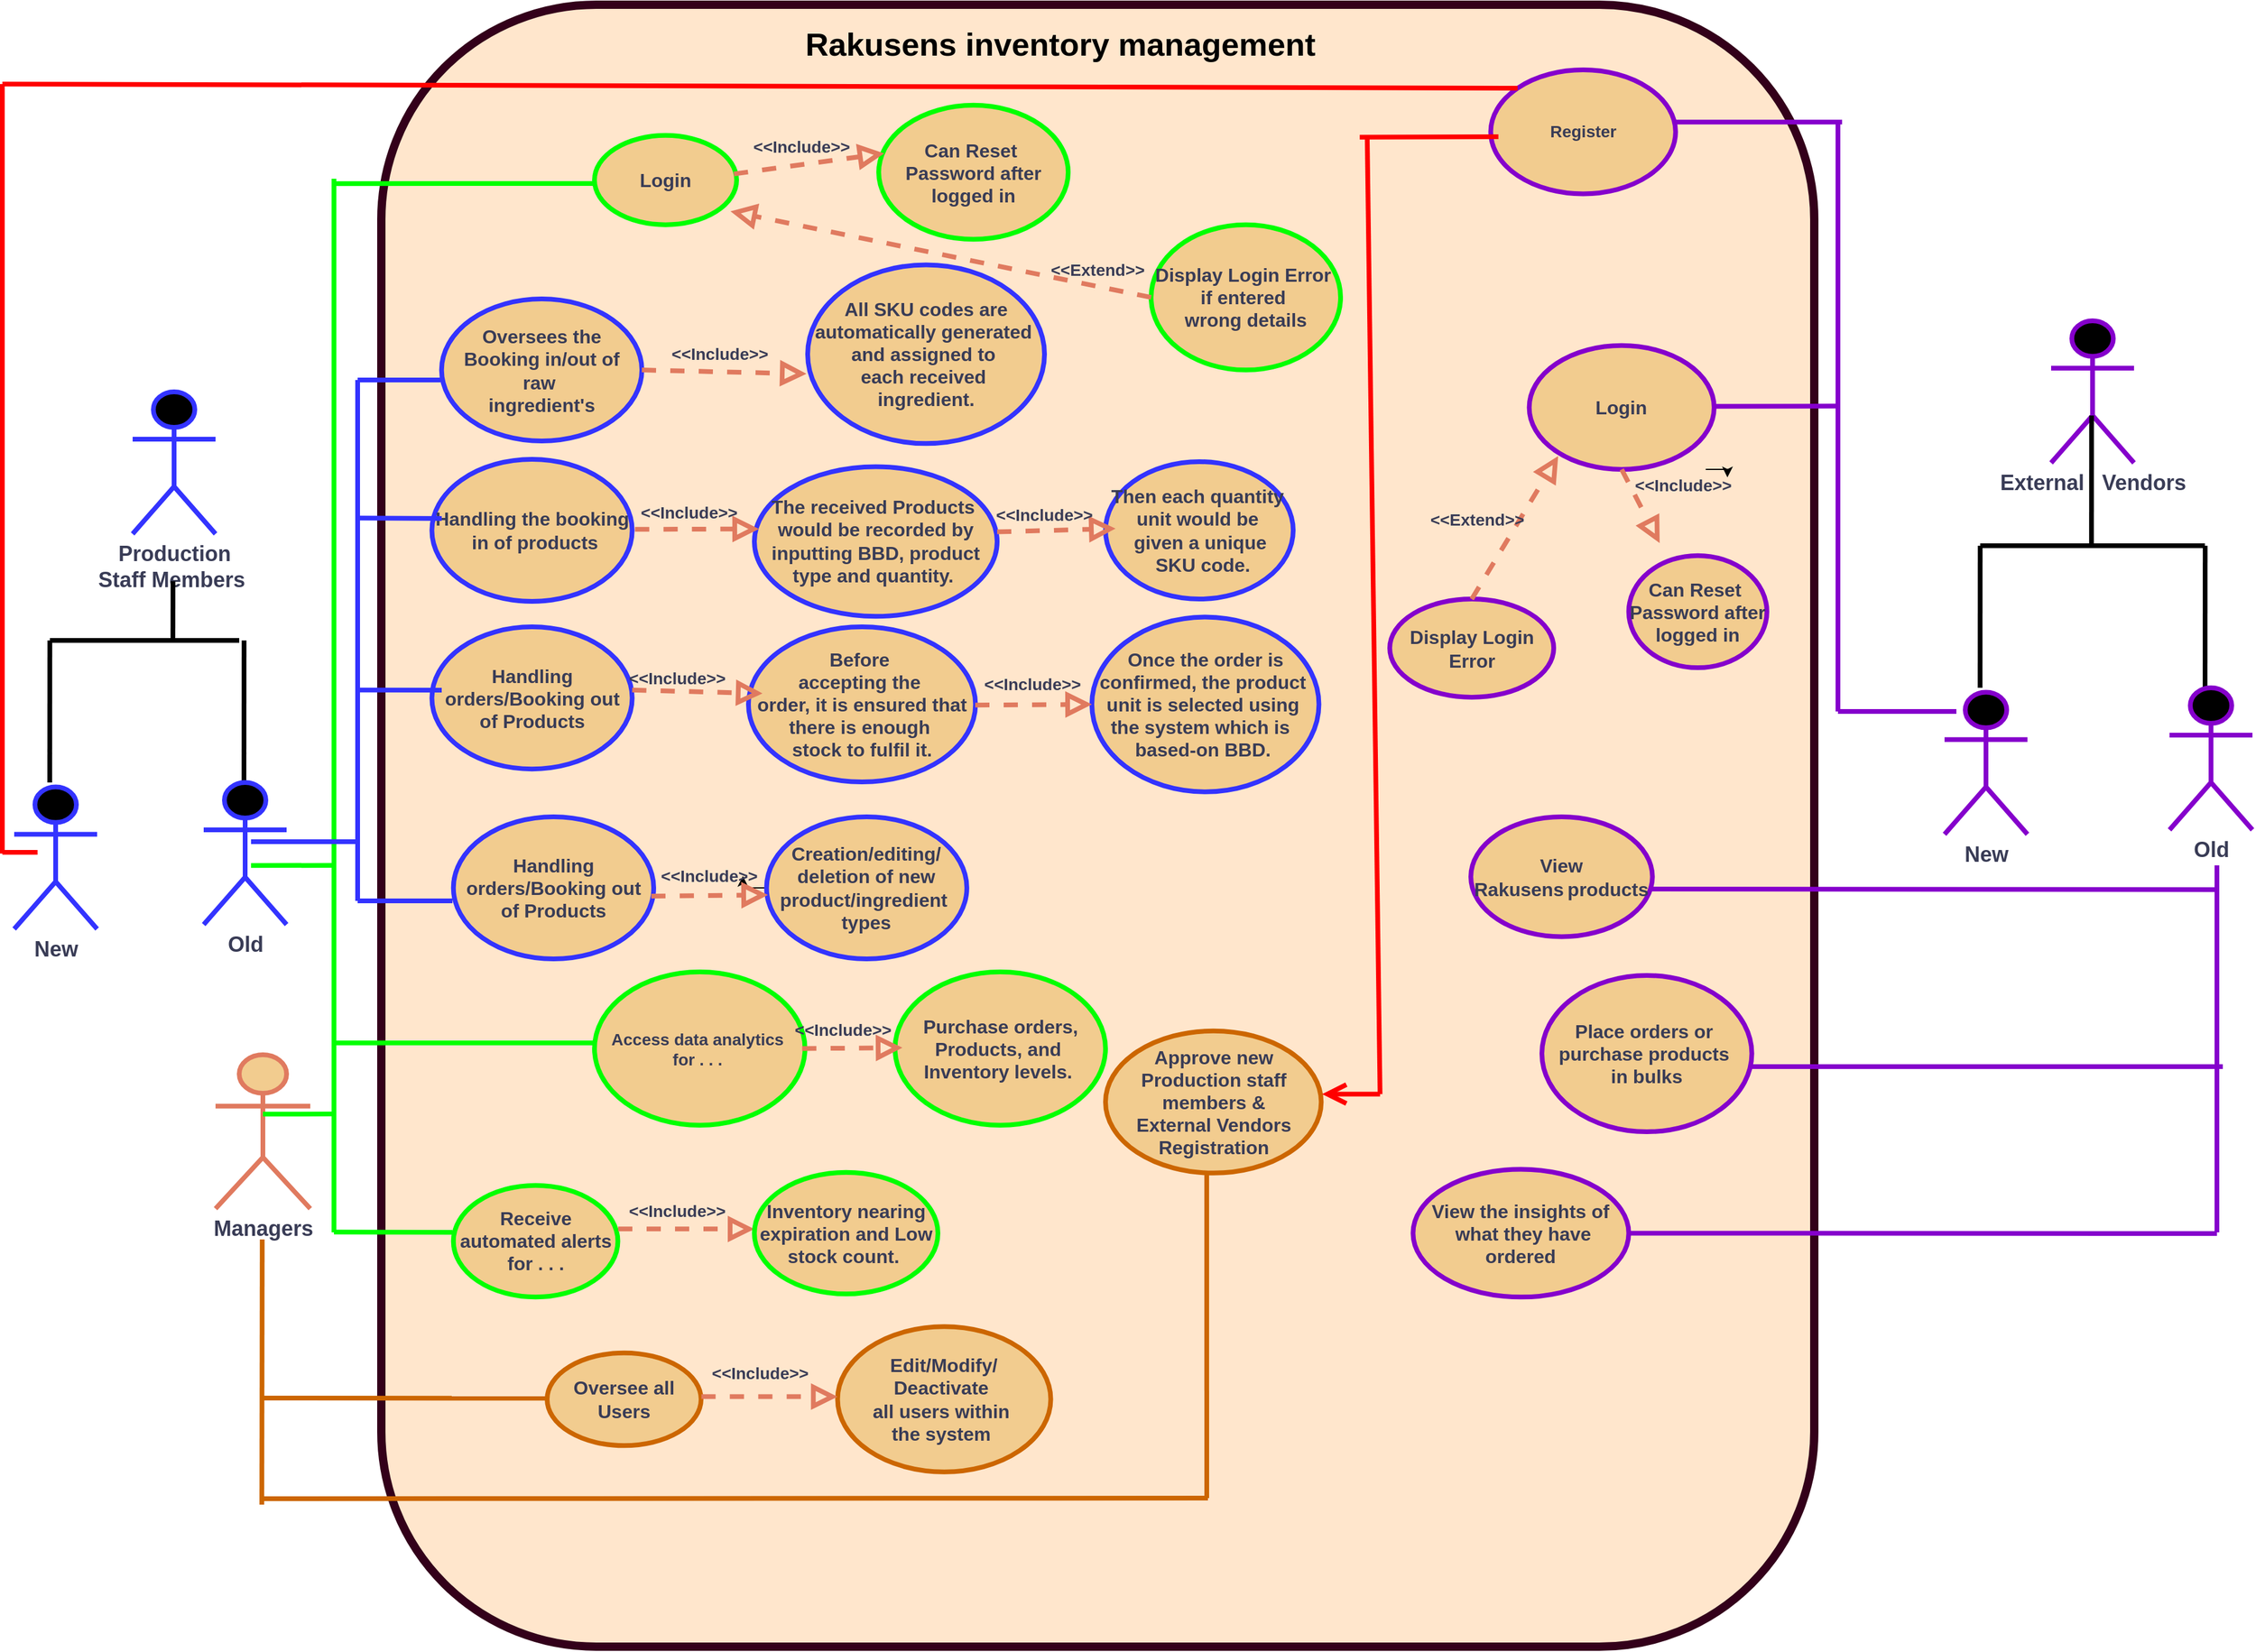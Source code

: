<mxfile version="24.0.5" type="onedrive">
  <diagram name="Page-1" id="BdvCZYTir20Y1CT4QCrF">
    <mxGraphModel grid="1" page="1" gridSize="10" guides="1" tooltips="1" connect="1" arrows="1" fold="1" pageScale="1" pageWidth="3300" pageHeight="4681" math="0" shadow="0">
      <root>
        <mxCell id="0" />
        <mxCell id="1" parent="0" />
        <mxCell id="c24vGAHCg1jIvO7zasiV-32" value="" style="shape=rect;html=1;verticalAlign=top;fontStyle=1;whiteSpace=wrap;align=center;rounded=1;fontFamily=Helvetica;fontSize=12;overflow=visible;container=1;strokeOpacity=100;fillColor=#ffe6cc;strokeColor=#33001A;strokeWidth=7;" vertex="1" parent="1">
          <mxGeometry x="1490" y="643" width="1210" height="1387" as="geometry" />
        </mxCell>
        <mxCell id="c24vGAHCg1jIvO7zasiV-44" value="&lt;h2&gt;&lt;font color=&quot;#000000&quot; style=&quot;font-size: 27px;&quot;&gt;Rakusens&amp;nbsp;inventory management&lt;/font&gt;&lt;/h2&gt;" style="text;html=1;align=center;verticalAlign=middle;whiteSpace=wrap;rounded=0;labelBackgroundColor=none;fontColor=#393C56;" vertex="1" parent="c24vGAHCg1jIvO7zasiV-32">
          <mxGeometry x="325.271" y="13.34" width="496.812" height="41.714" as="geometry" />
        </mxCell>
        <mxCell id="c24vGAHCg1jIvO7zasiV-53" value="" style="endArrow=none;html=1;rounded=1;curved=0;labelBackgroundColor=none;fontColor=default;strokeColor=#CC6600;strokeWidth=4;fillColor=#a20025;entryX=0;entryY=0.489;entryDx=0;entryDy=0;entryPerimeter=0;" edge="1" parent="c24vGAHCg1jIvO7zasiV-32" target="6umlBVhiPSJkJ3J8HWIS-80">
          <mxGeometry width="50" height="50" relative="1" as="geometry">
            <mxPoint x="-100" y="1177" as="sourcePoint" />
            <mxPoint x="130" y="1177.157" as="targetPoint" />
          </mxGeometry>
        </mxCell>
        <mxCell id="c24vGAHCg1jIvO7zasiV-55" value="" style="endArrow=none;html=1;rounded=1;curved=0;labelBackgroundColor=none;fontColor=default;strokeColor=#CC6600;strokeWidth=4;" edge="1" parent="c24vGAHCg1jIvO7zasiV-32">
          <mxGeometry width="50" height="50" relative="1" as="geometry">
            <mxPoint x="-100" y="1262" as="sourcePoint" />
            <mxPoint x="698" y="1261.51" as="targetPoint" />
          </mxGeometry>
        </mxCell>
        <mxCell id="6umlBVhiPSJkJ3J8HWIS-79" value="&lt;font style=&quot;font-size: 16px;&quot;&gt;&lt;b style=&quot;&quot;&gt;Approve new Production staff members &amp;amp; &lt;br&gt;External Vendors &lt;br&gt;Registration&lt;/b&gt;&lt;/font&gt;" style="ellipse;whiteSpace=wrap;html=1;labelBackgroundColor=none;fillColor=#F2CC8F;strokeColor=#CC6600;fontColor=#393C56;rounded=1;strokeWidth=4;" vertex="1" parent="c24vGAHCg1jIvO7zasiV-32">
          <mxGeometry x="611.505" y="866.875" width="182.151" height="120.029" as="geometry" />
        </mxCell>
        <mxCell id="yAOkFR-ZNXgE0mWEb_px-12" value="&lt;div style=&quot;text-align: left;&quot;&gt;&lt;font style=&quot;font-size: 14px;&quot; face=&quot;WordVisi_MSFontService, Calibri, Calibri_EmbeddedFont, Calibri_MSFontService, sans-serif&quot;&gt;&lt;b style=&quot;&quot;&gt;Register&lt;/b&gt;&lt;/font&gt;&lt;/div&gt;&lt;span style=&quot;accent-color: auto; place-content: normal; place-items: normal; place-self: auto; alignment-baseline: auto; animation: 0s ease 0s 1 normal none running none; app-region: none; appearance: none; aspect-ratio: auto; backdrop-filter: none; backface-visibility: visible; background: none 0% 0% / auto repeat scroll padding-box border-box rgba(0, 0, 0, 0); background-blend-mode: normal; baseline-shift: 0px; border-image: none 100% / 1 / 0 stretch; border-color: rgb(0, 0, 0); border-collapse: separate; border-end-end-radius: 0px; border-end-start-radius: 0px; border-width: 0px; border-style: none; border-spacing: 0px; border-start-end-radius: 0px; border-start-start-radius: 0px; border-radius: 0px; inset: auto; box-shadow: none; box-sizing: content-box; break-after: auto; break-before: auto; break-inside: auto; buffered-rendering: auto; caption-side: top; caret-color: rgb(0, 0, 0); clear: none; clip: auto; clip-path: none; clip-rule: nonzero; color-interpolation: srgb; color-interpolation-filters: linearrgb; color-rendering: auto; color-scheme: normal; columns: auto; column-fill: balance; gap: normal; column-rule: 0px rgb(0, 0, 0); column-span: none; contain: none; contain-intrinsic-block-size: none; contain-intrinsic-size: none; contain-intrinsic-inline-size: none; content: normal; content-visibility: visible; counter-increment: none; counter-reset: none; counter-set: none; cursor: text; cx: 0px; cy: 0px; d: none; direction: ltr; display: inline; dominant-baseline: auto; empty-cells: show; fill: rgb(0, 0, 0); fill-opacity: 1; fill-rule: nonzero; filter: none; flex: 0 1 auto; flex-flow: row; float: none; flood-color: rgb(0, 0, 0); flood-opacity: 1; font-family: WordVisi_MSFontService, Calibri, Calibri_EmbeddedFont, Calibri_MSFontService, sans-serif; font-feature-settings: normal; font-kerning: none; font-optical-sizing: auto; font-palette: normal; font-stretch: 100%; font-style: italic; font-synthesis: weight style small-caps; font-variant-ligatures: no-common-ligatures no-discretionary-ligatures no-historical-ligatures no-contextual; font-variant-numeric: normal; font-variant-east-asian: normal; font-variant-alternates: normal; font-variant-position: normal; font-variation-settings: normal; grid-area: auto; grid: none; height: auto; hyphens: manual; image-orientation: from-image; image-rendering: auto; inline-size: auto; inset-block: auto; inset-inline: auto; isolation: auto; lighting-color: rgb(255, 255, 255); line-break: auto; line-height: 18px; list-style: outside none disc; margin: 0px; marker: none; mask-type: luminance; max-height: none; max-width: none; min-height: 0px; min-width: 0px; mix-blend-mode: normal; object-fit: fill; object-position: 50% 50%; offset: normal; opacity: 1; order: 0; outline: rgb(0, 0, 0) none 0px; outline-offset: 0px; overflow: visible; overflow-anchor: auto; overflow-clip-margin: 0px; overflow-wrap: break-word; overscroll-behavior-block: auto; overscroll-behavior-inline: auto; overscroll-behavior: auto; padding: 0px; page: auto; paint-order: normal; perspective: none; perspective-origin: 0px 0px; pointer-events: auto; position: static; quotes: auto; r: 0px; resize: none; ruby-position: over; rx: auto; ry: auto; scroll-behavior: auto; scroll-margin-block: 0px; scroll-margin: 0px; scroll-margin-inline: 0px; scroll-padding-block: auto; scroll-padding: auto; scroll-padding-inline: auto; scroll-snap-align: none; scroll-snap-stop: normal; scroll-snap-type: none; scrollbar-gutter: auto; shape-image-threshold: 0; shape-margin: 0px; shape-outside: none; shape-rendering: auto; speak: normal; stop-color: rgb(0, 0, 0); stop-opacity: 1; stroke: none; stroke-dasharray: none; stroke-dashoffset: 0px; stroke-linecap: butt; stroke-linejoin: miter; stroke-miterlimit: 4; stroke-opacity: 1; stroke-width: 1px; tab-size: 8; table-layout: auto; text-align: left; text-align-last: auto; text-anchor: start; text-combine-upright: none; text-decoration-style: solid; text-decoration-color: rgb(0, 0, 0); text-decoration-skip-ink: auto; text-emphasis: none rgb(0, 0, 0); text-emphasis-position: over; text-orientation: mixed; text-overflow: clip; text-rendering: auto; text-shadow: none; text-size-adjust: auto; text-underline-offset: auto; text-underline-position: auto; touch-action: auto; transform: none; transform-box: view-box; transform-origin: 0px 0px; transform-style: flat; transition: all 0s ease 0s; unicode-bidi: normal; user-select: text; vector-effect: none; vertical-align: baseline; visibility: visible; border-block-end: 0px none rgb(0, 0, 0); border-block-start: 0px none rgb(0, 0, 0); border-inline-end: 0px none rgb(0, 0, 0); -webkit-border-image: none; border-inline-start: 0px none rgb(0, 0, 0); -webkit-box-align: stretch; -webkit-box-decoration-break: slice; -webkit-box-direction: normal; -webkit-box-flex: 0; -webkit-box-ordinal-group: 1; -webkit-box-orient: horizontal; -webkit-box-pack: start; -webkit-font-smoothing: auto; hyphenate-character: auto; -webkit-line-break: auto; -webkit-locale: &amp;quot;en-GB&amp;quot;; block-size: auto; margin-block: 0px; margin-inline: 0px; -webkit-mask-box-image-source: none; -webkit-mask-box-image-slice: 0 fill; -webkit-mask-box-image-width: auto; -webkit-mask-box-image-outset: 0; -webkit-mask-box-image-repeat: stretch; max-block-size: none; max-inline-size: none; min-block-size: 0px; min-inline-size: 0px; padding-block: 0px; padding-inline: 0px; -webkit-print-color-adjust: economy; -webkit-rtl-ordering: logical; -webkit-ruby-position: before; -webkit-tap-highlight-color: rgba(0, 0, 0, 0); -webkit-text-combine: none; -webkit-text-fill-color: rgb(0, 0, 0); -webkit-text-orientation: vertical-right; -webkit-text-security: none; -webkit-text-stroke-color: rgb(0, 0, 0); -webkit-user-drag: none; -webkit-user-modify: read-only; -webkit-writing-mode: horizontal-tb; width: auto; will-change: auto; word-break: normal; writing-mode: horizontal-tb; x: 0px; y: 0px; z-index: auto; zoom: 1;&quot; class=&quot;TextRun SCXW164883968 BCX9&quot; lang=&quot;EN-GB&quot; data-contrast=&quot;auto&quot;&gt;&lt;/span&gt;" style="ellipse;whiteSpace=wrap;html=1;labelBackgroundColor=none;fillColor=#F2CC8F;strokeColor=#8500CC;fontColor=#393C56;rounded=1;strokeWidth=4;" vertex="1" parent="c24vGAHCg1jIvO7zasiV-32">
          <mxGeometry x="936.774" y="55.048" width="156.129" height="104.679" as="geometry" />
        </mxCell>
        <mxCell id="yAOkFR-ZNXgE0mWEb_px-13" value="&lt;font style=&quot;font-size: 16px;&quot; face=&quot;WordVisi_MSFontService, Calibri, Calibri_EmbeddedFont, Calibri_MSFontService, sans-serif&quot;&gt;&lt;b style=&quot;&quot;&gt;Login&lt;/b&gt;&lt;/font&gt;&lt;br&gt;&lt;div style=&quot;text-align: left;&quot;&gt;&lt;/div&gt;" style="ellipse;whiteSpace=wrap;html=1;labelBackgroundColor=none;fillColor=#F2CC8F;strokeColor=#8500CC;fontColor=#393C56;rounded=1;strokeWidth=4;" vertex="1" parent="c24vGAHCg1jIvO7zasiV-32">
          <mxGeometry x="969.301" y="287.862" width="156.129" height="104.679" as="geometry" />
        </mxCell>
        <mxCell id="yAOkFR-ZNXgE0mWEb_px-15" value="&lt;font style=&quot;font-size: 16px;&quot; face=&quot;WordVisi_MSFontService, Calibri, Calibri_EmbeddedFont, Calibri_MSFontService, sans-serif&quot;&gt;&lt;b style=&quot;&quot;&gt;View Rakusens products&lt;/b&gt;&lt;/font&gt;&lt;br&gt;&lt;div style=&quot;text-align: left;&quot;&gt;&lt;/div&gt;" style="ellipse;whiteSpace=wrap;html=1;labelBackgroundColor=none;fillColor=#F2CC8F;strokeColor=#8500CC;fontColor=#393C56;rounded=1;strokeWidth=4;" vertex="1" parent="c24vGAHCg1jIvO7zasiV-32">
          <mxGeometry x="920" y="685.952" width="153.33" height="101.336" as="geometry" />
        </mxCell>
        <mxCell id="c24vGAHCg1jIvO7zasiV-60" value="" style="endArrow=none;html=1;rounded=1;curved=0;labelBackgroundColor=none;fontColor=default;strokeColor=#FF0000;strokeWidth=4;exitX=0.688;exitY=0.08;exitDx=0;exitDy=0;exitPerimeter=0;" edge="1" parent="c24vGAHCg1jIvO7zasiV-32" source="c24vGAHCg1jIvO7zasiV-32">
          <mxGeometry width="50" height="50" relative="1" as="geometry">
            <mxPoint x="832.688" y="173.375" as="sourcePoint" />
            <mxPoint x="843.333" y="920.221" as="targetPoint" />
          </mxGeometry>
        </mxCell>
        <mxCell id="c24vGAHCg1jIvO7zasiV-61" value="" style="endArrow=open;endFill=1;endSize=12;html=1;rounded=1;strokeColor=#FF0000;strokeWidth=4;" edge="1" parent="c24vGAHCg1jIvO7zasiV-32">
          <mxGeometry width="160" relative="1" as="geometry">
            <mxPoint x="843.334" y="920.22" as="sourcePoint" />
            <mxPoint x="794.444" y="920.221" as="targetPoint" />
          </mxGeometry>
        </mxCell>
        <mxCell id="yAOkFR-ZNXgE0mWEb_px-16" value="&lt;font style=&quot;font-size: 16px;&quot; face=&quot;WordVisi_MSFontService, Calibri, Calibri_EmbeddedFont, Calibri_MSFontService, sans-serif&quot;&gt;&lt;b style=&quot;&quot;&gt;Place orders or&amp;nbsp;&lt;/b&gt;&lt;/font&gt;&lt;div&gt;&lt;font size=&quot;3&quot; style=&quot;&quot; face=&quot;WordVisi_MSFontService, Calibri, Calibri_EmbeddedFont, Calibri_MSFontService, sans-serif&quot;&gt;&lt;b&gt;purchase products&amp;nbsp;&lt;/b&gt;&lt;/font&gt;&lt;/div&gt;&lt;div&gt;&lt;font size=&quot;3&quot; style=&quot;&quot; face=&quot;WordVisi_MSFontService, Calibri, Calibri_EmbeddedFont, Calibri_MSFontService, sans-serif&quot;&gt;&lt;b style=&quot;&quot;&gt;in bulks&lt;/b&gt;&lt;/font&gt;&lt;br&gt;&lt;div style=&quot;text-align: left;&quot;&gt;&lt;/div&gt;&lt;/div&gt;" style="ellipse;whiteSpace=wrap;html=1;labelBackgroundColor=none;fillColor=#F2CC8F;strokeColor=#8500CC;fontColor=#393C56;rounded=1;strokeWidth=4;" vertex="1" parent="c24vGAHCg1jIvO7zasiV-32">
          <mxGeometry x="980" y="820" width="177.26" height="132.03" as="geometry" />
        </mxCell>
        <mxCell id="yAOkFR-ZNXgE0mWEb_px-14" value="&lt;font style=&quot;font-size: 16px;&quot; face=&quot;WordVisi_MSFontService, Calibri, Calibri_EmbeddedFont, Calibri_MSFontService, sans-serif&quot;&gt;&lt;b style=&quot;&quot;&gt;View the insights of&lt;br&gt;&amp;nbsp;what they have &lt;br&gt;ordered&lt;/b&gt;&lt;/font&gt;&lt;br&gt;&lt;div style=&quot;text-align: left;&quot;&gt;&lt;/div&gt;" style="ellipse;whiteSpace=wrap;html=1;labelBackgroundColor=none;fillColor=#F2CC8F;strokeColor=#8500CC;fontColor=#393C56;rounded=1;strokeWidth=4;" vertex="1" parent="c24vGAHCg1jIvO7zasiV-32">
          <mxGeometry x="871.185" y="983.713" width="182.146" height="107.96" as="geometry" />
        </mxCell>
        <mxCell id="6umlBVhiPSJkJ3J8HWIS-59" value="&lt;b&gt;&lt;font style=&quot;font-size: 16px;&quot;&gt;Oversees the Booking in/out of raw&amp;nbsp;&lt;/font&gt;&lt;/b&gt;&lt;div&gt;&lt;b&gt;&lt;font size=&quot;3&quot; style=&quot;&quot;&gt;ingredient&#39;s&lt;/font&gt;&lt;/b&gt;&lt;/div&gt;" style="ellipse;whiteSpace=wrap;html=1;labelBackgroundColor=none;fillColor=#F2CC8F;strokeColor=#3333FF;fontColor=#393C56;rounded=1;strokeWidth=4;" vertex="1" parent="c24vGAHCg1jIvO7zasiV-32">
          <mxGeometry x="50.862" y="248.526" width="169.14" height="120.029" as="geometry" />
        </mxCell>
        <mxCell id="yAOkFR-ZNXgE0mWEb_px-9" value="&lt;font style=&quot;font-size: 14px;&quot;&gt;&lt;b style=&quot;&quot;&gt;&amp;lt;&amp;lt;Include&amp;gt;&amp;gt;&lt;/b&gt;&lt;/font&gt;" style="text;html=1;align=center;verticalAlign=middle;whiteSpace=wrap;rounded=1;labelBackgroundColor=none;fontColor=#393C56;" vertex="1" parent="c24vGAHCg1jIvO7zasiV-32">
          <mxGeometry x="247.204" y="281.861" width="78.065" height="26.673" as="geometry" />
        </mxCell>
        <mxCell id="6umlBVhiPSJkJ3J8HWIS-71" value="&lt;div style=&quot;border-color: var(--border-color);&quot;&gt;&lt;b style=&quot;&quot;&gt;&lt;font style=&quot;font-size: 16px;&quot;&gt;All SKU codes are automatically generated&amp;nbsp;&lt;/font&gt;&lt;/b&gt;&lt;/div&gt;&lt;div style=&quot;border-color: var(--border-color);&quot;&gt;&lt;font size=&quot;3&quot;&gt;&lt;b&gt;and assigned&lt;/b&gt;&lt;span style=&quot;background-color: initial;&quot;&gt;&lt;b&gt;&amp;nbsp;&lt;/b&gt;&lt;/span&gt;&lt;b style=&quot;background-color: initial;&quot;&gt;to&amp;nbsp;&lt;/b&gt;&lt;/font&gt;&lt;/div&gt;&lt;div style=&quot;border-color: var(--border-color);&quot;&gt;&lt;b style=&quot;font-size: medium; background-color: initial;&quot;&gt;each&amp;nbsp;&lt;/b&gt;&lt;b style=&quot;font-size: medium; background-color: initial;&quot;&gt;received&amp;nbsp;&lt;/b&gt;&lt;/div&gt;&lt;div style=&quot;border-color: var(--border-color);&quot;&gt;&lt;b style=&quot;font-size: medium; background-color: initial;&quot;&gt;ingredient.&lt;/b&gt;&lt;/div&gt;" style="ellipse;whiteSpace=wrap;html=1;labelBackgroundColor=none;fillColor=#F2CC8F;strokeColor=#3333FF;fontColor=#393C56;rounded=1;strokeWidth=4;" vertex="1" parent="c24vGAHCg1jIvO7zasiV-32">
          <mxGeometry x="360" y="219.712" width="200" height="150.966" as="geometry" />
        </mxCell>
        <mxCell id="6umlBVhiPSJkJ3J8HWIS-73" value="" style="endArrow=block;dashed=1;endFill=0;endSize=12;html=1;rounded=1;fontFamily=Helvetica;fontSize=12;fontColor=default;entryX=-0.005;entryY=0.61;entryDx=0;entryDy=0;entryPerimeter=0;labelBackgroundColor=none;strokeColor=#E07A5F;exitX=1;exitY=0.5;exitDx=0;exitDy=0;strokeWidth=4;" edge="1" parent="c24vGAHCg1jIvO7zasiV-32" source="6umlBVhiPSJkJ3J8HWIS-59" target="6umlBVhiPSJkJ3J8HWIS-71">
          <mxGeometry width="160" relative="1" as="geometry">
            <mxPoint x="338.28" y="640.154" as="sourcePoint" />
            <mxPoint x="598.495" y="626.817" as="targetPoint" />
            <Array as="points" />
          </mxGeometry>
        </mxCell>
        <mxCell id="c24vGAHCg1jIvO7zasiV-59" value="" style="endArrow=none;html=1;rounded=1;curved=0;labelBackgroundColor=none;fontColor=default;strokeColor=#FF0000;strokeWidth=4;entryX=0;entryY=0.626;entryDx=0;entryDy=0;entryPerimeter=0;" edge="1" parent="c24vGAHCg1jIvO7zasiV-32">
          <mxGeometry width="50" height="50" relative="1" as="geometry">
            <mxPoint x="826.186" y="111.842" as="sourcePoint" />
            <mxPoint x="943.283" y="111.461" as="targetPoint" />
          </mxGeometry>
        </mxCell>
        <mxCell id="c24vGAHCg1jIvO7zasiV-94" value="&lt;b style=&quot;border-color: var(--border-color);&quot;&gt;&lt;font style=&quot;font-size: 16px;&quot;&gt;Display Login Error&lt;/font&gt;&lt;/b&gt;" style="ellipse;whiteSpace=wrap;html=1;labelBackgroundColor=none;fillColor=#F2CC8F;strokeColor=#8500CC;fontColor=#393C56;rounded=1;strokeWidth=4;" vertex="1" parent="c24vGAHCg1jIvO7zasiV-32">
          <mxGeometry x="851.52" y="502.056" width="138.48" height="82.937" as="geometry" />
        </mxCell>
        <mxCell id="c24vGAHCg1jIvO7zasiV-97" value="&lt;font style=&quot;font-size: 14px;&quot;&gt;&lt;b style=&quot;&quot;&gt;&amp;lt;&amp;lt;Include&amp;gt;&amp;gt;&lt;/b&gt;&lt;/font&gt;" style="text;html=1;align=center;verticalAlign=middle;whiteSpace=wrap;rounded=1;labelBackgroundColor=none;fontColor=#393C56;" vertex="1" parent="c24vGAHCg1jIvO7zasiV-32">
          <mxGeometry x="1063.333" y="392.543" width="73.333" height="26.673" as="geometry" />
        </mxCell>
        <mxCell id="c24vGAHCg1jIvO7zasiV-99" value="" style="endArrow=block;dashed=1;endFill=0;endSize=12;html=1;rounded=1;fontFamily=Helvetica;fontSize=12;fontColor=default;labelBackgroundColor=none;strokeColor=#E07A5F;entryX=0.798;entryY=0.365;entryDx=0;entryDy=0;strokeWidth=4;entryPerimeter=0;exitX=0.5;exitY=0;exitDx=0;exitDy=0;" edge="1" parent="c24vGAHCg1jIvO7zasiV-32" source="c24vGAHCg1jIvO7zasiV-94">
          <mxGeometry width="160" relative="1" as="geometry">
            <mxPoint x="969.296" y="506.788" as="sourcePoint" />
            <mxPoint x="993.74" y="381.225" as="targetPoint" />
          </mxGeometry>
        </mxCell>
        <mxCell id="c24vGAHCg1jIvO7zasiV-100" value="&lt;font style=&quot;font-size: 14px;&quot;&gt;&lt;b style=&quot;&quot;&gt;&amp;lt;&amp;lt;Extend&amp;gt;&amp;gt;&lt;/b&gt;&lt;/font&gt;" style="text;html=1;align=center;verticalAlign=middle;whiteSpace=wrap;rounded=1;labelBackgroundColor=none;fontColor=#393C56;arcSize=0;" vertex="1" parent="c24vGAHCg1jIvO7zasiV-32">
          <mxGeometry x="889.458" y="421.235" width="73.333" height="26.673" as="geometry" />
        </mxCell>
        <mxCell id="5ZjHrZqPGNpx0JmI3Ot3-11" value="" style="endArrow=none;html=1;rounded=1;curved=0;labelBackgroundColor=none;fontColor=default;strokeColor=#CC6600;strokeWidth=4;exitX=0.576;exitY=0.712;exitDx=0;exitDy=0;exitPerimeter=0;" edge="1" parent="c24vGAHCg1jIvO7zasiV-32" source="c24vGAHCg1jIvO7zasiV-32">
          <mxGeometry width="50" height="50" relative="1" as="geometry">
            <mxPoint x="696.777" y="1160.285" as="sourcePoint" />
            <mxPoint x="697" y="1261.51" as="targetPoint" />
          </mxGeometry>
        </mxCell>
        <mxCell id="5ZjHrZqPGNpx0JmI3Ot3-12" value="" style="endArrow=none;html=1;rounded=1;curved=0;labelBackgroundColor=none;fontColor=default;strokeColor=#8500CC;strokeWidth=4;" edge="1" parent="c24vGAHCg1jIvO7zasiV-32">
          <mxGeometry width="50" height="50" relative="1" as="geometry">
            <mxPoint x="1092.9" y="99.071" as="sourcePoint" />
            <mxPoint x="1233.495" y="99.071" as="targetPoint" />
          </mxGeometry>
        </mxCell>
        <mxCell id="c24vGAHCg1jIvO7zasiV-95" value="" style="endArrow=block;dashed=1;endFill=0;endSize=12;html=1;rounded=1;fontFamily=Helvetica;fontSize=12;fontColor=default;labelBackgroundColor=none;strokeColor=#E07A5F;exitX=0.5;exitY=1;exitDx=0;exitDy=0;entryX=0.34;entryY=0.022;entryDx=0;entryDy=0;strokeWidth=4;entryPerimeter=0;" edge="1" parent="c24vGAHCg1jIvO7zasiV-32" source="yAOkFR-ZNXgE0mWEb_px-13">
          <mxGeometry width="160" relative="1" as="geometry">
            <mxPoint x="1010.291" y="463.159" as="sourcePoint" />
            <mxPoint x="1079.435" y="454.766" as="targetPoint" />
          </mxGeometry>
        </mxCell>
        <mxCell id="6umlBVhiPSJkJ3J8HWIS-38" value="&lt;font style=&quot;font-size: 16px;&quot;&gt;&lt;b style=&quot;&quot;&gt;Login&lt;/b&gt;&lt;/font&gt;" style="ellipse;whiteSpace=wrap;html=1;labelBackgroundColor=none;fillColor=#F2CC8F;strokeColor=#00FF00;fontColor=#393C56;rounded=1;strokeWidth=4;" vertex="1" parent="c24vGAHCg1jIvO7zasiV-32">
          <mxGeometry x="180" y="110.394" width="120" height="75.483" as="geometry" />
        </mxCell>
        <mxCell id="6umlBVhiPSJkJ3J8HWIS-40" value="&lt;b style=&quot;&quot;&gt;&lt;font style=&quot;font-size: 16px;&quot;&gt;Can Reset&amp;nbsp;&lt;/font&gt;&lt;/b&gt;&lt;div&gt;&lt;b style=&quot;&quot;&gt;&lt;font size=&quot;3&quot;&gt;Password after logged in&lt;/font&gt;&lt;/b&gt;&lt;br&gt;&lt;/div&gt;" style="ellipse;whiteSpace=wrap;html=1;labelBackgroundColor=none;fillColor=#F2CC8F;strokeColor=#00FF00;fontColor=#393C56;rounded=1;strokeWidth=4;" vertex="1" parent="c24vGAHCg1jIvO7zasiV-32">
          <mxGeometry x="420" y="84.918" width="160" height="113.224" as="geometry" />
        </mxCell>
        <mxCell id="6umlBVhiPSJkJ3J8HWIS-45" value="&lt;font style=&quot;font-size: 16px;&quot;&gt;&lt;font style=&quot;&quot;&gt;&lt;b style=&quot;&quot;&gt;Display Login&amp;nbsp;&lt;/b&gt;&lt;/font&gt;&lt;b style=&quot;background-color: initial;&quot;&gt;Error&amp;nbsp;&lt;/b&gt;&lt;/font&gt;&lt;div&gt;&lt;div&gt;&lt;font size=&quot;3&quot; style=&quot;&quot;&gt;&lt;b style=&quot;&quot;&gt;if entered&amp;nbsp;&lt;/b&gt;&lt;/font&gt;&lt;/div&gt;&lt;div&gt;&lt;font size=&quot;3&quot; style=&quot;&quot;&gt;&lt;b style=&quot;&quot;&gt;wrong details&lt;/b&gt;&lt;/font&gt;&lt;/div&gt;&lt;/div&gt;" style="ellipse;whiteSpace=wrap;html=1;labelBackgroundColor=none;fillColor=#F2CC8F;strokeColor=#00FF00;fontColor=#393C56;rounded=1;strokeWidth=4;" vertex="1" parent="c24vGAHCg1jIvO7zasiV-32">
          <mxGeometry x="650" y="185.877" width="160" height="122.66" as="geometry" />
        </mxCell>
        <mxCell id="yAOkFR-ZNXgE0mWEb_px-25" value="" style="endArrow=block;dashed=1;endFill=0;endSize=12;html=1;rounded=1;entryX=0.957;entryY=0.849;entryDx=0;entryDy=0;entryPerimeter=0;labelBackgroundColor=none;strokeColor=#E07A5F;fontColor=default;exitX=0;exitY=0.5;exitDx=0;exitDy=0;strokeWidth=4;" edge="1" parent="c24vGAHCg1jIvO7zasiV-32" source="6umlBVhiPSJkJ3J8HWIS-45" target="6umlBVhiPSJkJ3J8HWIS-38">
          <mxGeometry width="160" relative="1" as="geometry">
            <mxPoint x="430" y="481.204" as="sourcePoint" />
            <mxPoint x="590" y="481.204" as="targetPoint" />
          </mxGeometry>
        </mxCell>
        <mxCell id="yAOkFR-ZNXgE0mWEb_px-18" value="&lt;font style=&quot;font-size: 14px;&quot;&gt;&lt;b style=&quot;&quot;&gt;&amp;lt;&amp;lt;Extend&amp;gt;&amp;gt;&lt;/b&gt;&lt;/font&gt;" style="text;html=1;align=center;verticalAlign=middle;whiteSpace=wrap;rounded=1;labelBackgroundColor=none;fontColor=#393C56;" vertex="1" parent="c24vGAHCg1jIvO7zasiV-32">
          <mxGeometry x="575" y="214.183" width="60" height="18.871" as="geometry" />
        </mxCell>
        <mxCell id="c24vGAHCg1jIvO7zasiV-17" value="&lt;font style=&quot;font-size: 14px;&quot;&gt;&lt;b style=&quot;&quot;&gt;&amp;lt;&amp;lt;Include&amp;gt;&amp;gt;&lt;/b&gt;&lt;/font&gt;" style="text;html=1;align=center;verticalAlign=middle;whiteSpace=wrap;rounded=1;labelBackgroundColor=none;fontColor=#393C56;" vertex="1" parent="c24vGAHCg1jIvO7zasiV-32">
          <mxGeometry x="230.0" y="419.214" width="60" height="18.871" as="geometry" />
        </mxCell>
        <mxCell id="c24vGAHCg1jIvO7zasiV-20" value="&lt;font style=&quot;font-size: 16px;&quot;&gt;&lt;b style=&quot;&quot;&gt;Receive automated alerts for . . .&lt;/b&gt;&lt;/font&gt;" style="ellipse;whiteSpace=wrap;html=1;labelBackgroundColor=none;fillColor=#F2CC8F;strokeColor=#00FF00;fontColor=#393C56;rounded=1;strokeWidth=4;" vertex="1" parent="c24vGAHCg1jIvO7zasiV-32">
          <mxGeometry x="60.86" y="997.319" width="138.87" height="94.354" as="geometry" />
        </mxCell>
        <mxCell id="6umlBVhiPSJkJ3J8HWIS-80" value="&lt;font style=&quot;font-size: 16px;&quot;&gt;&lt;b style=&quot;&quot;&gt;Oversee all Users&lt;/b&gt;&lt;/font&gt;" style="ellipse;whiteSpace=wrap;html=1;labelBackgroundColor=none;fillColor=#F2CC8F;strokeColor=#CC6600;fontColor=#393C56;rounded=1;strokeWidth=4;" vertex="1" parent="c24vGAHCg1jIvO7zasiV-32">
          <mxGeometry x="140" y="1138.85" width="130" height="78.314" as="geometry" />
        </mxCell>
        <mxCell id="6umlBVhiPSJkJ3J8HWIS-81" value="&lt;font style=&quot;font-size: 16px;&quot;&gt;&lt;b style=&quot;&quot;&gt;Edit/Modify/&lt;/b&gt;&lt;/font&gt;&lt;div&gt;&lt;font style=&quot;font-size: 16px;&quot;&gt;&lt;b style=&quot;&quot;&gt;Deactivate&amp;nbsp;&lt;/b&gt;&lt;/font&gt;&lt;div&gt;&lt;font size=&quot;3&quot; style=&quot;&quot;&gt;&lt;b&gt;all&amp;nbsp;users within&amp;nbsp;&lt;/b&gt;&lt;/font&gt;&lt;div&gt;&lt;font size=&quot;3&quot; style=&quot;&quot;&gt;&lt;b style=&quot;&quot;&gt;the system&amp;nbsp;&lt;/b&gt;&lt;/font&gt;&lt;/div&gt;&lt;/div&gt;&lt;/div&gt;" style="ellipse;whiteSpace=wrap;html=1;labelBackgroundColor=none;fillColor=#F2CC8F;strokeColor=#CC6600;fontColor=#393C56;rounded=1;strokeWidth=4;" vertex="1" parent="c24vGAHCg1jIvO7zasiV-32">
          <mxGeometry x="385.27" y="1116.677" width="180" height="122.66" as="geometry" />
        </mxCell>
        <mxCell id="5ZjHrZqPGNpx0JmI3Ot3-30" value="" style="endArrow=none;html=1;rounded=1;curved=0;labelBackgroundColor=none;fontColor=default;strokeColor=#FF0000;strokeWidth=4;exitX=0;exitY=0;exitDx=0;exitDy=0;" edge="1" parent="c24vGAHCg1jIvO7zasiV-32" source="yAOkFR-ZNXgE0mWEb_px-12">
          <mxGeometry width="50" height="50" relative="1" as="geometry">
            <mxPoint x="948.31" y="66.048" as="sourcePoint" />
            <mxPoint x="-320" y="67" as="targetPoint" />
          </mxGeometry>
        </mxCell>
        <mxCell id="5ZjHrZqPGNpx0JmI3Ot3-35" value="" style="endArrow=none;html=1;rounded=1;curved=0;labelBackgroundColor=none;fontColor=default;strokeColor=#00FF00;entryX=0;entryY=0.5;entryDx=0;entryDy=0;strokeWidth=4;" edge="1" parent="c24vGAHCg1jIvO7zasiV-32">
          <mxGeometry width="50" height="50" relative="1" as="geometry">
            <mxPoint x="-40.6" y="151.126" as="sourcePoint" />
            <mxPoint x="179.998" y="150.962" as="targetPoint" />
          </mxGeometry>
        </mxCell>
        <mxCell id="5ZjHrZqPGNpx0JmI3Ot3-36" value="&lt;b&gt;&lt;font style=&quot;font-size: 16px;&quot;&gt;Can Reset&amp;nbsp;&lt;/font&gt;&lt;/b&gt;&lt;div&gt;&lt;b&gt;&lt;font size=&quot;3&quot;&gt;Password after logged in&lt;/font&gt;&lt;/b&gt;&lt;/div&gt;" style="ellipse;whiteSpace=wrap;html=1;labelBackgroundColor=none;fillColor=#F2CC8F;strokeColor=#8500CC;fontColor=#393C56;rounded=1;strokeWidth=4;" vertex="1" parent="c24vGAHCg1jIvO7zasiV-32">
          <mxGeometry x="1053.33" y="465.314" width="116.67" height="94.731" as="geometry" />
        </mxCell>
        <mxCell id="VvvtwUxV3Y3XeBkal5bb-1" value="&lt;b style=&quot;&quot;&gt;&lt;font style=&quot;font-size: 16px;&quot;&gt;Handling the booking&lt;/font&gt;&lt;/b&gt;&lt;div&gt;&lt;b style=&quot;&quot;&gt;&lt;font size=&quot;3&quot;&gt;&amp;nbsp;in of products&lt;/font&gt;&lt;/b&gt;&lt;/div&gt;" style="ellipse;whiteSpace=wrap;html=1;labelBackgroundColor=none;fillColor=#F2CC8F;strokeColor=#3333FF;fontColor=#393C56;rounded=1;strokeWidth=4;" vertex="1" parent="c24vGAHCg1jIvO7zasiV-32">
          <mxGeometry x="42.692" y="384.018" width="169.14" height="120.029" as="geometry" />
        </mxCell>
        <mxCell id="VvvtwUxV3Y3XeBkal5bb-2" value="&lt;div style=&quot;border-color: var(--border-color);&quot;&gt;&lt;b style=&quot;&quot;&gt;&lt;font style=&quot;font-size: 16px;&quot;&gt;The received Products&amp;nbsp;&lt;/font&gt;&lt;/b&gt;&lt;/div&gt;&lt;div style=&quot;border-color: var(--border-color);&quot;&gt;&lt;span style=&quot;background-color: initial;&quot;&gt;&lt;b style=&quot;&quot;&gt;&lt;font size=&quot;3&quot;&gt;would be recorded by inputting BBD, product type and quantity.&amp;nbsp;&lt;/font&gt;&lt;/b&gt;&lt;/span&gt;&lt;/div&gt;" style="ellipse;whiteSpace=wrap;html=1;labelBackgroundColor=none;fillColor=#F2CC8F;strokeColor=#3333FF;fontColor=#393C56;rounded=1;strokeWidth=4;" vertex="1" parent="c24vGAHCg1jIvO7zasiV-32">
          <mxGeometry x="315" y="390.238" width="205" height="126.406" as="geometry" />
        </mxCell>
        <mxCell id="VvvtwUxV3Y3XeBkal5bb-3" value="" style="endArrow=block;dashed=1;endFill=0;endSize=12;html=1;rounded=1;fontFamily=Helvetica;fontSize=12;fontColor=default;entryX=0.019;entryY=0.416;entryDx=0;entryDy=0;entryPerimeter=0;labelBackgroundColor=none;strokeColor=#E07A5F;exitX=1;exitY=0.5;exitDx=0;exitDy=0;strokeWidth=4;" edge="1" parent="c24vGAHCg1jIvO7zasiV-32" target="VvvtwUxV3Y3XeBkal5bb-2">
          <mxGeometry width="160" relative="1" as="geometry">
            <mxPoint x="214.27" y="443.17" as="sourcePoint" />
            <mxPoint x="385.27" y="443.17" as="targetPoint" />
          </mxGeometry>
        </mxCell>
        <mxCell id="VvvtwUxV3Y3XeBkal5bb-4" value="&lt;b style=&quot;&quot;&gt;&lt;font style=&quot;font-size: 16px;&quot;&gt;Handling orders/Booking out of Products&lt;/font&gt;&lt;/b&gt;" style="ellipse;whiteSpace=wrap;html=1;labelBackgroundColor=none;fillColor=#F2CC8F;strokeColor=#3333FF;fontColor=#393C56;rounded=1;strokeWidth=4;" vertex="1" parent="c24vGAHCg1jIvO7zasiV-32">
          <mxGeometry x="42.692" y="525.549" width="169.14" height="120.029" as="geometry" />
        </mxCell>
        <mxCell id="VvvtwUxV3Y3XeBkal5bb-5" value="&lt;div style=&quot;border-color: var(--border-color);&quot;&gt;&lt;div style=&quot;border-color: var(--border-color);&quot;&gt;&lt;font style=&quot;font-size: 16px;&quot;&gt;&lt;b style=&quot;background-color: initial;&quot;&gt;Before&amp;nbsp;&lt;/b&gt;&lt;/font&gt;&lt;/div&gt;&lt;div style=&quot;border-color: var(--border-color);&quot;&gt;&lt;font size=&quot;3&quot; style=&quot;&quot;&gt;&lt;b style=&quot;background-color: initial;&quot;&gt;accepting the&amp;nbsp;&lt;/b&gt;&lt;br&gt;&lt;/font&gt;&lt;/div&gt;&lt;div style=&quot;border-color: var(--border-color);&quot;&gt;&lt;font size=&quot;3&quot;&gt;&lt;b&gt;order, it is ensured that there&amp;nbsp;&lt;/b&gt;&lt;b style=&quot;background-color: initial;&quot;&gt;is enough&amp;nbsp;&lt;/b&gt;&lt;/font&gt;&lt;/div&gt;&lt;div style=&quot;border-color: var(--border-color);&quot;&gt;&lt;b style=&quot;background-color: initial;&quot;&gt;&lt;font size=&quot;3&quot;&gt;stock to fulfil it.&lt;/font&gt;&lt;/b&gt;&lt;/div&gt;&lt;/div&gt;" style="ellipse;whiteSpace=wrap;html=1;labelBackgroundColor=none;fillColor=#F2CC8F;strokeColor=#3333FF;fontColor=#393C56;rounded=1;strokeWidth=4;" vertex="1" parent="c24vGAHCg1jIvO7zasiV-32">
          <mxGeometry x="310" y="525.55" width="191.72" height="130.982" as="geometry" />
        </mxCell>
        <mxCell id="VvvtwUxV3Y3XeBkal5bb-64" value="" style="endArrow=block;dashed=1;endFill=0;endSize=12;html=1;rounded=1;fontFamily=Helvetica;fontSize=12;fontColor=default;labelBackgroundColor=none;strokeColor=#E07A5F;strokeWidth=4;" edge="1" parent="c24vGAHCg1jIvO7zasiV-32">
          <mxGeometry width="160" relative="1" as="geometry">
            <mxPoint x="211.83" y="578.917" as="sourcePoint" />
            <mxPoint x="321.83" y="581.747" as="targetPoint" />
          </mxGeometry>
        </mxCell>
        <mxCell id="VvvtwUxV3Y3XeBkal5bb-65" value="&lt;div style=&quot;border-color: var(--border-color);&quot;&gt;&lt;div style=&quot;border-color: var(--border-color);&quot;&gt;&lt;b style=&quot;&quot;&gt;&lt;font style=&quot;font-size: 16px;&quot;&gt;Once the order is confirmed, the product&amp;nbsp;&lt;/font&gt;&lt;/b&gt;&lt;/div&gt;&lt;div style=&quot;border-color: var(--border-color);&quot;&gt;&lt;b&gt;&lt;font size=&quot;3&quot;&gt;unit is selected using&amp;nbsp;&lt;/font&gt;&lt;/b&gt;&lt;/div&gt;&lt;div style=&quot;border-color: var(--border-color);&quot;&gt;&lt;b&gt;&lt;font size=&quot;3&quot;&gt;the system which is&amp;nbsp;&amp;nbsp;&lt;/font&gt;&lt;/b&gt;&lt;/div&gt;&lt;div style=&quot;border-color: var(--border-color);&quot;&gt;&lt;b style=&quot;&quot;&gt;&lt;font size=&quot;3&quot;&gt;based-on BBD.&amp;nbsp;&lt;/font&gt;&lt;/b&gt;&lt;br&gt;&lt;/div&gt;&lt;/div&gt;" style="ellipse;whiteSpace=wrap;html=1;labelBackgroundColor=none;fillColor=#F2CC8F;strokeColor=#3333FF;fontColor=#393C56;rounded=1;strokeWidth=4;" vertex="1" parent="c24vGAHCg1jIvO7zasiV-32">
          <mxGeometry x="600" y="517.238" width="191.72" height="147.607" as="geometry" />
        </mxCell>
        <mxCell id="VvvtwUxV3Y3XeBkal5bb-66" value="" style="endArrow=block;dashed=1;endFill=0;endSize=12;html=1;rounded=1;fontFamily=Helvetica;fontSize=12;fontColor=default;labelBackgroundColor=none;strokeColor=#E07A5F;strokeWidth=4;entryX=0;entryY=0.5;entryDx=0;entryDy=0;" edge="1" parent="c24vGAHCg1jIvO7zasiV-32" target="VvvtwUxV3Y3XeBkal5bb-65">
          <mxGeometry width="160" relative="1" as="geometry">
            <mxPoint x="501.5" y="591.598" as="sourcePoint" />
            <mxPoint x="611.5" y="594.429" as="targetPoint" />
          </mxGeometry>
        </mxCell>
        <mxCell id="VvvtwUxV3Y3XeBkal5bb-67" value="&lt;font style=&quot;font-size: 14px;&quot;&gt;&lt;b style=&quot;&quot;&gt;&amp;lt;&amp;lt;Include&amp;gt;&amp;gt;&lt;/b&gt;&lt;/font&gt;" style="text;html=1;align=center;verticalAlign=middle;whiteSpace=wrap;rounded=1;labelBackgroundColor=none;fontColor=#393C56;strokeWidth=3;" vertex="1" parent="c24vGAHCg1jIvO7zasiV-32">
          <mxGeometry x="220" y="560.046" width="60" height="18.871" as="geometry" />
        </mxCell>
        <mxCell id="VvvtwUxV3Y3XeBkal5bb-68" value="&lt;font style=&quot;font-size: 14px;&quot;&gt;&lt;b style=&quot;&quot;&gt;&amp;lt;&amp;lt;Include&amp;gt;&amp;gt;&lt;/b&gt;&lt;/font&gt;" style="text;html=1;align=center;verticalAlign=middle;whiteSpace=wrap;rounded=1;labelBackgroundColor=none;fontColor=#393C56;" vertex="1" parent="c24vGAHCg1jIvO7zasiV-32">
          <mxGeometry x="520" y="564.49" width="60" height="18.871" as="geometry" />
        </mxCell>
        <mxCell id="VvvtwUxV3Y3XeBkal5bb-71" value="&lt;b style=&quot;&quot;&gt;&lt;font style=&quot;font-size: 16px;&quot;&gt;Handling orders/Booking out of Products&lt;/font&gt;&lt;/b&gt;" style="ellipse;whiteSpace=wrap;html=1;labelBackgroundColor=none;fillColor=#F2CC8F;strokeColor=#3333FF;fontColor=#393C56;rounded=1;strokeWidth=4;" vertex="1" parent="c24vGAHCg1jIvO7zasiV-32">
          <mxGeometry x="60.862" y="685.95" width="169.14" height="120.029" as="geometry" />
        </mxCell>
        <mxCell id="VvvtwUxV3Y3XeBkal5bb-75" value="&lt;div style=&quot;border-color: var(--border-color);&quot;&gt;&lt;div style=&quot;border-color: var(--border-color);&quot;&gt;&lt;div style=&quot;border-color: var(--border-color);&quot;&gt;&lt;b style=&quot;&quot;&gt;&lt;font style=&quot;font-size: 16px;&quot;&gt;Then each quantity&amp;nbsp;&lt;/font&gt;&lt;/b&gt;&lt;/div&gt;&lt;div style=&quot;border-color: var(--border-color);&quot;&gt;&lt;b&gt;&lt;font size=&quot;3&quot;&gt;unit would be&amp;nbsp;&lt;/font&gt;&lt;/b&gt;&lt;/div&gt;&lt;div style=&quot;border-color: var(--border-color);&quot;&gt;&lt;b&gt;&lt;font size=&quot;3&quot;&gt;given a unique&lt;/font&gt;&lt;/b&gt;&lt;/div&gt;&lt;div style=&quot;border-color: var(--border-color);&quot;&gt;&lt;b style=&quot;&quot;&gt;&lt;font size=&quot;3&quot;&gt;&amp;nbsp;SKU code.&lt;/font&gt;&lt;/b&gt;&lt;/div&gt;&lt;/div&gt;&lt;/div&gt;" style="ellipse;whiteSpace=wrap;html=1;labelBackgroundColor=none;fillColor=#F2CC8F;strokeColor=#3333FF;fontColor=#393C56;rounded=1;strokeWidth=4;" vertex="1" parent="c24vGAHCg1jIvO7zasiV-32">
          <mxGeometry x="611.5" y="386.001" width="158.5" height="116.055" as="geometry" />
        </mxCell>
        <mxCell id="VvvtwUxV3Y3XeBkal5bb-76" value="" style="endArrow=block;dashed=1;endFill=0;endSize=12;html=1;rounded=1;fontFamily=Helvetica;fontSize=12;fontColor=default;labelBackgroundColor=none;strokeColor=#E07A5F;exitX=1;exitY=0.5;exitDx=0;exitDy=0;strokeWidth=4;" edge="1" parent="c24vGAHCg1jIvO7zasiV-32">
          <mxGeometry width="160" relative="1" as="geometry">
            <mxPoint x="520" y="445.302" as="sourcePoint" />
            <mxPoint x="620" y="442.519" as="targetPoint" />
          </mxGeometry>
        </mxCell>
        <mxCell id="VvvtwUxV3Y3XeBkal5bb-246" value="" style="edgeStyle=orthogonalEdgeStyle;rounded=0;orthogonalLoop=1;jettySize=auto;html=1;" edge="1" parent="c24vGAHCg1jIvO7zasiV-32" source="VvvtwUxV3Y3XeBkal5bb-80" target="VvvtwUxV3Y3XeBkal5bb-82">
          <mxGeometry relative="1" as="geometry" />
        </mxCell>
        <mxCell id="VvvtwUxV3Y3XeBkal5bb-80" value="&lt;b style=&quot;&quot;&gt;&lt;font style=&quot;font-size: 16px;&quot;&gt;Creation/editing/&lt;/font&gt;&lt;/b&gt;&lt;div&gt;&lt;b&gt;&lt;font size=&quot;3&quot;&gt;deletion of new product/ingredient&amp;nbsp;&lt;/font&gt;&lt;/b&gt;&lt;/div&gt;&lt;div&gt;&lt;b style=&quot;&quot;&gt;&lt;font size=&quot;3&quot;&gt;types&lt;/font&gt;&lt;/b&gt;&lt;br&gt;&lt;/div&gt;" style="ellipse;whiteSpace=wrap;html=1;labelBackgroundColor=none;fillColor=#F2CC8F;strokeColor=#3333FF;fontColor=#393C56;rounded=1;strokeWidth=4;" vertex="1" parent="c24vGAHCg1jIvO7zasiV-32">
          <mxGeometry x="325.272" y="685.95" width="169.14" height="120.029" as="geometry" />
        </mxCell>
        <mxCell id="VvvtwUxV3Y3XeBkal5bb-82" value="&lt;font style=&quot;font-size: 14px;&quot;&gt;&lt;b style=&quot;&quot;&gt;&amp;lt;&amp;lt;Include&amp;gt;&amp;gt;&lt;/b&gt;&lt;/font&gt;" style="text;html=1;align=center;verticalAlign=middle;whiteSpace=wrap;rounded=1;labelBackgroundColor=none;fontColor=#393C56;" vertex="1" parent="c24vGAHCg1jIvO7zasiV-32">
          <mxGeometry x="247.2" y="726.524" width="60" height="18.871" as="geometry" />
        </mxCell>
        <mxCell id="VvvtwUxV3Y3XeBkal5bb-83" value="" style="endArrow=block;dashed=1;endFill=0;endSize=12;html=1;rounded=1;fontFamily=Helvetica;fontSize=12;fontColor=default;labelBackgroundColor=none;strokeColor=#E07A5F;strokeWidth=4;entryX=0;entryY=0.5;entryDx=0;entryDy=0;" edge="1" parent="c24vGAHCg1jIvO7zasiV-32">
          <mxGeometry width="160" relative="1" as="geometry">
            <mxPoint x="227.95" y="752.943" as="sourcePoint" />
            <mxPoint x="326.45" y="751.999" as="targetPoint" />
          </mxGeometry>
        </mxCell>
        <mxCell id="VvvtwUxV3Y3XeBkal5bb-84" value="&lt;span style=&quot;font-size: 14px;&quot;&gt;&lt;b&gt;Access data analytics&amp;nbsp;&lt;/b&gt;&lt;/span&gt;&lt;div&gt;&lt;span style=&quot;font-size: 14px;&quot;&gt;&lt;b&gt;for . .&amp;nbsp;&lt;/b&gt;&lt;/span&gt;&lt;b style=&quot;font-size: 14px; background-color: initial;&quot;&gt;.&amp;nbsp;&lt;/b&gt;&lt;/div&gt;" style="ellipse;whiteSpace=wrap;html=1;labelBackgroundColor=none;fillColor=#F2CC8F;strokeColor=#00FF00;fontColor=#393C56;rounded=1;strokeWidth=4;" vertex="1" parent="c24vGAHCg1jIvO7zasiV-32">
          <mxGeometry x="180" y="816.996" width="177.74" height="129.463" as="geometry" />
        </mxCell>
        <mxCell id="VvvtwUxV3Y3XeBkal5bb-86" value="" style="endArrow=block;dashed=1;endFill=0;endSize=12;html=1;rounded=1;fontFamily=Helvetica;fontSize=12;fontColor=default;labelBackgroundColor=none;strokeColor=#E07A5F;strokeWidth=4;entryX=0;entryY=0.5;entryDx=0;entryDy=0;" edge="1" parent="c24vGAHCg1jIvO7zasiV-32">
          <mxGeometry width="160" relative="1" as="geometry">
            <mxPoint x="200" y="1034.117" as="sourcePoint" />
            <mxPoint x="315" y="1034.202" as="targetPoint" />
          </mxGeometry>
        </mxCell>
        <mxCell id="VvvtwUxV3Y3XeBkal5bb-87" value="&lt;font style=&quot;font-size: 14px;&quot;&gt;&lt;b style=&quot;&quot;&gt;&amp;lt;&amp;lt;Include&amp;gt;&amp;gt;&lt;/b&gt;&lt;/font&gt;" style="text;html=1;align=center;verticalAlign=middle;whiteSpace=wrap;rounded=1;labelBackgroundColor=none;fontColor=#393C56;" vertex="1" parent="c24vGAHCg1jIvO7zasiV-32">
          <mxGeometry x="220" y="1009.585" width="60" height="18.871" as="geometry" />
        </mxCell>
        <mxCell id="VvvtwUxV3Y3XeBkal5bb-88" value="&lt;b style=&quot;&quot;&gt;&lt;font style=&quot;font-size: 16px;&quot;&gt;Inventory nearing expiration and Low stock count.&amp;nbsp;&lt;/font&gt;&lt;/b&gt;" style="ellipse;whiteSpace=wrap;html=1;labelBackgroundColor=none;fillColor=#F2CC8F;strokeColor=#00FF00;fontColor=#393C56;rounded=1;strokeWidth=4;" vertex="1" parent="c24vGAHCg1jIvO7zasiV-32">
          <mxGeometry x="315" y="986.35" width="155" height="102.68" as="geometry" />
        </mxCell>
        <mxCell id="VvvtwUxV3Y3XeBkal5bb-89" value="" style="endArrow=block;dashed=1;endFill=0;endSize=12;html=1;rounded=1;fontFamily=Helvetica;fontSize=12;fontColor=default;labelBackgroundColor=none;strokeColor=#E07A5F;strokeWidth=4;entryX=0;entryY=0.5;entryDx=0;entryDy=0;" edge="1" parent="c24vGAHCg1jIvO7zasiV-32">
          <mxGeometry width="160" relative="1" as="geometry">
            <mxPoint x="270.27" y="1175.733" as="sourcePoint" />
            <mxPoint x="385.27" y="1175.817" as="targetPoint" />
          </mxGeometry>
        </mxCell>
        <mxCell id="VvvtwUxV3Y3XeBkal5bb-90" value="&lt;font style=&quot;font-size: 14px;&quot;&gt;&lt;b style=&quot;&quot;&gt;&amp;lt;&amp;lt;Include&amp;gt;&amp;gt;&lt;/b&gt;&lt;/font&gt;" style="text;html=1;align=center;verticalAlign=middle;whiteSpace=wrap;rounded=1;labelBackgroundColor=none;fontColor=#393C56;strokeWidth=6;" vertex="1" parent="c24vGAHCg1jIvO7zasiV-32">
          <mxGeometry x="290" y="1147.0" width="60" height="18.871" as="geometry" />
        </mxCell>
        <mxCell id="VvvtwUxV3Y3XeBkal5bb-93" value="" style="endArrow=none;html=1;rounded=1;curved=0;labelBackgroundColor=none;fontColor=default;strokeColor=#3333FF;strokeWidth=4;" edge="1" parent="c24vGAHCg1jIvO7zasiV-32">
          <mxGeometry width="50" height="50" relative="1" as="geometry">
            <mxPoint x="-20" y="317" as="sourcePoint" />
            <mxPoint x="50" y="317" as="targetPoint" />
          </mxGeometry>
        </mxCell>
        <mxCell id="VvvtwUxV3Y3XeBkal5bb-167" value="" style="endArrow=none;html=1;rounded=1;curved=0;labelBackgroundColor=none;fontColor=default;strokeColor=#3333FF;strokeWidth=4;" edge="1" parent="c24vGAHCg1jIvO7zasiV-32">
          <mxGeometry width="50" height="50" relative="1" as="geometry">
            <mxPoint x="-20" y="757" as="sourcePoint" />
            <mxPoint x="60" y="757" as="targetPoint" />
          </mxGeometry>
        </mxCell>
        <mxCell id="VvvtwUxV3Y3XeBkal5bb-168" value="" style="endArrow=none;html=1;rounded=1;curved=0;labelBackgroundColor=none;fontColor=default;strokeColor=#00FF00;strokeWidth=4;" edge="1" parent="c24vGAHCg1jIvO7zasiV-32">
          <mxGeometry width="50" height="50" relative="1" as="geometry">
            <mxPoint x="-40" y="877" as="sourcePoint" />
            <mxPoint x="180" y="877" as="targetPoint" />
          </mxGeometry>
        </mxCell>
        <mxCell id="VvvtwUxV3Y3XeBkal5bb-169" value="" style="endArrow=none;html=1;rounded=1;curved=0;labelBackgroundColor=none;fontColor=default;strokeColor=#00FF00;strokeWidth=4;" edge="1" parent="c24vGAHCg1jIvO7zasiV-32">
          <mxGeometry width="50" height="50" relative="1" as="geometry">
            <mxPoint x="-40" y="1036.78" as="sourcePoint" />
            <mxPoint x="60" y="1037" as="targetPoint" />
          </mxGeometry>
        </mxCell>
        <mxCell id="VvvtwUxV3Y3XeBkal5bb-239" value="&lt;b style=&quot;background-color: initial;&quot;&gt;&lt;font style=&quot;font-size: 16px;&quot;&gt;Purchase orders, Products, and&amp;nbsp;&lt;/font&gt;&lt;/b&gt;&lt;div&gt;&lt;b style=&quot;&quot;&gt;&lt;font size=&quot;3&quot;&gt;Inventory levels.&amp;nbsp;&lt;/font&gt;&lt;/b&gt;&lt;/div&gt;" style="ellipse;whiteSpace=wrap;html=1;labelBackgroundColor=none;fillColor=#F2CC8F;strokeColor=#00FF00;fontColor=#393C56;rounded=1;strokeWidth=4;" vertex="1" parent="c24vGAHCg1jIvO7zasiV-32">
          <mxGeometry x="433.76" y="816.996" width="177.74" height="129.463" as="geometry" />
        </mxCell>
        <mxCell id="VvvtwUxV3Y3XeBkal5bb-240" value="" style="endArrow=block;dashed=1;endFill=0;endSize=12;html=1;rounded=1;fontFamily=Helvetica;fontSize=12;fontColor=default;labelBackgroundColor=none;strokeColor=#E07A5F;strokeWidth=4;" edge="1" parent="c24vGAHCg1jIvO7zasiV-32">
          <mxGeometry width="160" relative="1" as="geometry">
            <mxPoint x="355.37" y="881.763" as="sourcePoint" />
            <mxPoint x="440" y="881" as="targetPoint" />
          </mxGeometry>
        </mxCell>
        <mxCell id="VvvtwUxV3Y3XeBkal5bb-241" value="&lt;font style=&quot;font-size: 14px;&quot;&gt;&lt;b style=&quot;&quot;&gt;&amp;lt;&amp;lt;Include&amp;gt;&amp;gt;&lt;/b&gt;&lt;/font&gt;" style="text;html=1;align=center;verticalAlign=middle;whiteSpace=wrap;rounded=1;labelBackgroundColor=none;fontColor=#393C56;" vertex="1" parent="c24vGAHCg1jIvO7zasiV-32">
          <mxGeometry x="360" y="857.004" width="60" height="18.871" as="geometry" />
        </mxCell>
        <mxCell id="VvvtwUxV3Y3XeBkal5bb-242" value="" style="endArrow=block;dashed=1;endFill=0;endSize=12;html=1;rounded=1;fontFamily=Helvetica;fontSize=12;fontColor=default;labelBackgroundColor=none;strokeColor=#E07A5F;exitX=1;exitY=0.5;exitDx=0;exitDy=0;strokeWidth=4;entryX=0.029;entryY=0.359;entryDx=0;entryDy=0;entryPerimeter=0;" edge="1" parent="c24vGAHCg1jIvO7zasiV-32" target="6umlBVhiPSJkJ3J8HWIS-40">
          <mxGeometry width="160" relative="1" as="geometry">
            <mxPoint x="297.74" y="142.922" as="sourcePoint" />
            <mxPoint x="397.74" y="140.139" as="targetPoint" />
          </mxGeometry>
        </mxCell>
        <mxCell id="VvvtwUxV3Y3XeBkal5bb-244" value="&lt;font style=&quot;font-size: 14px;&quot;&gt;&lt;b style=&quot;&quot;&gt;&amp;lt;&amp;lt;Include&amp;gt;&amp;gt;&lt;/b&gt;&lt;/font&gt;" style="text;html=1;align=center;verticalAlign=middle;whiteSpace=wrap;rounded=1;labelBackgroundColor=none;fontColor=#393C56;" vertex="1" parent="c24vGAHCg1jIvO7zasiV-32">
          <mxGeometry x="325.27" y="110.393" width="60" height="18.871" as="geometry" />
        </mxCell>
        <mxCell id="VvvtwUxV3Y3XeBkal5bb-245" value="&lt;font style=&quot;font-size: 14px;&quot;&gt;&lt;b style=&quot;&quot;&gt;&amp;lt;&amp;lt;Include&amp;gt;&amp;gt;&lt;/b&gt;&lt;/font&gt;" style="text;html=1;align=center;verticalAlign=middle;whiteSpace=wrap;rounded=1;labelBackgroundColor=none;fontColor=#393C56;" vertex="1" parent="c24vGAHCg1jIvO7zasiV-32">
          <mxGeometry x="530" y="421.234" width="60" height="18.871" as="geometry" />
        </mxCell>
        <mxCell id="VvvtwUxV3Y3XeBkal5bb-247" style="edgeStyle=orthogonalEdgeStyle;rounded=0;orthogonalLoop=1;jettySize=auto;html=1;exitX=0.75;exitY=0;exitDx=0;exitDy=0;entryX=1;entryY=0.25;entryDx=0;entryDy=0;" edge="1" parent="c24vGAHCg1jIvO7zasiV-32" source="c24vGAHCg1jIvO7zasiV-97" target="c24vGAHCg1jIvO7zasiV-97">
          <mxGeometry relative="1" as="geometry" />
        </mxCell>
        <mxCell id="8YTMbCoc6SCKFpwDmsTR-1" value="" style="endArrow=none;html=1;rounded=1;curved=0;labelBackgroundColor=none;fontColor=default;strokeColor=#8500CC;strokeWidth=4;" edge="1" parent="c24vGAHCg1jIvO7zasiV-32">
          <mxGeometry width="50" height="50" relative="1" as="geometry">
            <mxPoint x="1125.43" y="339.291" as="sourcePoint" />
            <mxPoint x="1230" y="339" as="targetPoint" />
          </mxGeometry>
        </mxCell>
        <mxCell id="6umlBVhiPSJkJ3J8HWIS-3" value="&lt;font style=&quot;font-size: 18px;&quot;&gt;&lt;b&gt;Managers&lt;/b&gt;&lt;/font&gt;" style="shape=umlActor;verticalLabelPosition=bottom;verticalAlign=top;html=1;outlineConnect=0;labelBackgroundColor=none;fillColor=#F2CC8F;strokeColor=#E07A5F;fontColor=#393C56;rounded=1;strokeWidth=4;" vertex="1" parent="1">
          <mxGeometry x="1350" y="1530" width="80" height="130" as="geometry" />
        </mxCell>
        <mxCell id="6umlBVhiPSJkJ3J8HWIS-7" value="&lt;font style=&quot;font-size: 18px;&quot;&gt;&lt;b&gt;&lt;font style=&quot;&quot;&gt;Production &lt;br&gt;Staff Members&lt;/font&gt;&amp;nbsp;&lt;/b&gt;&lt;/font&gt;" style="shape=umlActor;verticalLabelPosition=bottom;verticalAlign=top;html=1;outlineConnect=0;labelBackgroundColor=none;fillColor=#000000;strokeColor=#3333FF;fontColor=#393C56;rounded=1;strokeWidth=4;" vertex="1" parent="1">
          <mxGeometry x="1280" y="970" width="70" height="120" as="geometry" />
        </mxCell>
        <mxCell id="6umlBVhiPSJkJ3J8HWIS-77" value="&lt;font style=&quot;font-size: 18px;&quot;&gt;&lt;b&gt;External&amp;nbsp; &amp;nbsp;Vendors&lt;/b&gt;&lt;/font&gt;" style="shape=umlActor;verticalLabelPosition=bottom;verticalAlign=top;html=1;outlineConnect=0;labelBackgroundColor=none;fillColor=#000000;strokeColor=#8500CC;fontColor=#393C56;rounded=1;strokeWidth=4;" vertex="1" parent="1">
          <mxGeometry x="2900" y="910" width="70" height="120" as="geometry" />
        </mxCell>
        <mxCell id="c24vGAHCg1jIvO7zasiV-45" value="" style="endArrow=none;html=1;rounded=1;curved=0;labelBackgroundColor=none;fontColor=default;strokeColor=#FF0000;strokeWidth=4;" edge="1" parent="1">
          <mxGeometry width="50" height="50" relative="1" as="geometry">
            <mxPoint x="1170" y="710" as="sourcePoint" />
            <mxPoint x="1170" y="1360" as="targetPoint" />
          </mxGeometry>
        </mxCell>
        <mxCell id="c24vGAHCg1jIvO7zasiV-56" value="" style="endArrow=none;html=1;rounded=1;curved=0;labelBackgroundColor=none;fontColor=default;strokeColor=#8500CC;strokeWidth=4;" edge="1" parent="1">
          <mxGeometry width="50" height="50" relative="1" as="geometry">
            <mxPoint x="2720" y="1240" as="sourcePoint" />
            <mxPoint x="2820" y="1240" as="targetPoint" />
          </mxGeometry>
        </mxCell>
        <mxCell id="c24vGAHCg1jIvO7zasiV-82" value="" style="endArrow=none;html=1;rounded=1;curved=0;labelBackgroundColor=none;fontColor=default;strokeColor=#000000;strokeWidth=4;" edge="1" parent="1">
          <mxGeometry width="50" height="50" relative="1" as="geometry">
            <mxPoint x="2840.14" y="1100.005" as="sourcePoint" />
            <mxPoint x="3029.85" y="1100.005" as="targetPoint" />
          </mxGeometry>
        </mxCell>
        <mxCell id="c24vGAHCg1jIvO7zasiV-83" value="" style="endArrow=none;html=1;rounded=1;curved=0;labelBackgroundColor=none;fontColor=default;strokeColor=#000000;strokeWidth=4;" edge="1" parent="1">
          <mxGeometry width="50" height="50" relative="1" as="geometry">
            <mxPoint x="2934.18" y="990.004" as="sourcePoint" />
            <mxPoint x="2934.09" y="1100" as="targetPoint" />
          </mxGeometry>
        </mxCell>
        <mxCell id="c24vGAHCg1jIvO7zasiV-84" value="" style="endArrow=none;html=1;rounded=1;curved=0;labelBackgroundColor=none;fontColor=default;strokeColor=#000000;strokeWidth=4;" edge="1" parent="1">
          <mxGeometry width="50" height="50" relative="1" as="geometry">
            <mxPoint x="3030.09" y="1100.004" as="sourcePoint" />
            <mxPoint x="3030" y="1220" as="targetPoint" />
          </mxGeometry>
        </mxCell>
        <mxCell id="c24vGAHCg1jIvO7zasiV-85" value="" style="endArrow=none;html=1;rounded=1;curved=0;labelBackgroundColor=none;fontColor=default;strokeColor=#000000;strokeWidth=4;" edge="1" parent="1">
          <mxGeometry width="50" height="50" relative="1" as="geometry">
            <mxPoint x="2840.09" y="1100.004" as="sourcePoint" />
            <mxPoint x="2840" y="1220" as="targetPoint" />
          </mxGeometry>
        </mxCell>
        <mxCell id="c24vGAHCg1jIvO7zasiV-86" value="&lt;font style=&quot;font-size: 18px;&quot;&gt;&lt;b&gt;New&lt;/b&gt;&lt;/font&gt;" style="shape=umlActor;verticalLabelPosition=bottom;verticalAlign=top;html=1;outlineConnect=0;labelBackgroundColor=none;fillColor=#000000;strokeColor=#8500CC;fontColor=#393C56;rounded=1;strokeWidth=4;" vertex="1" parent="1">
          <mxGeometry x="2810" y="1223.75" width="70" height="120" as="geometry" />
        </mxCell>
        <mxCell id="c24vGAHCg1jIvO7zasiV-87" value="&lt;font style=&quot;font-size: 18px;&quot;&gt;&lt;b&gt;Old&lt;/b&gt;&lt;/font&gt;" style="shape=umlActor;verticalLabelPosition=bottom;verticalAlign=top;html=1;outlineConnect=0;labelBackgroundColor=none;fillColor=#000000;strokeColor=#8500CC;fontColor=#393C56;rounded=1;strokeWidth=4;" vertex="1" parent="1">
          <mxGeometry x="3000" y="1220" width="70" height="120" as="geometry" />
        </mxCell>
        <mxCell id="c24vGAHCg1jIvO7zasiV-102" value="" style="endArrow=none;html=1;rounded=1;curved=0;labelBackgroundColor=none;fontColor=default;strokeColor=#8500CC;strokeWidth=4;" edge="1" parent="1">
          <mxGeometry width="50" height="50" relative="1" as="geometry">
            <mxPoint x="3040" y="1370" as="sourcePoint" />
            <mxPoint x="3040" y="1680" as="targetPoint" />
          </mxGeometry>
        </mxCell>
        <mxCell id="c24vGAHCg1jIvO7zasiV-103" value="" style="endArrow=none;html=1;rounded=1;curved=0;labelBackgroundColor=none;fontColor=default;strokeColor=#8500CC;strokeWidth=4;exitX=0.978;exitY=0.499;exitDx=0;exitDy=0;exitPerimeter=0;" edge="1" parent="1">
          <mxGeometry width="50" height="50" relative="1" as="geometry">
            <mxPoint x="2559.957" y="1389.999" as="sourcePoint" />
            <mxPoint x="3040" y="1390.48" as="targetPoint" />
          </mxGeometry>
        </mxCell>
        <mxCell id="c24vGAHCg1jIvO7zasiV-104" value="" style="endArrow=none;html=1;rounded=1;curved=0;labelBackgroundColor=none;fontColor=default;strokeColor=#8500CC;strokeWidth=4;exitX=1;exitY=0.5;exitDx=0;exitDy=0;" edge="1" parent="1">
          <mxGeometry width="50" height="50" relative="1" as="geometry">
            <mxPoint x="2645" y="1540" as="sourcePoint" />
            <mxPoint x="3045" y="1540" as="targetPoint" />
          </mxGeometry>
        </mxCell>
        <mxCell id="c24vGAHCg1jIvO7zasiV-105" value="" style="endArrow=none;html=1;rounded=1;curved=0;labelBackgroundColor=none;fontColor=default;strokeColor=#8500CC;strokeWidth=4;exitX=1;exitY=0.5;exitDx=0;exitDy=0;" edge="1" parent="1" source="yAOkFR-ZNXgE0mWEb_px-14">
          <mxGeometry width="50" height="50" relative="1" as="geometry">
            <mxPoint x="2610" y="1740" as="sourcePoint" />
            <mxPoint x="3040" y="1681" as="targetPoint" />
          </mxGeometry>
        </mxCell>
        <mxCell id="5ZjHrZqPGNpx0JmI3Ot3-3" value="" style="endArrow=none;html=1;rounded=1;curved=0;labelBackgroundColor=none;fontColor=default;strokeColor=#00FF00;strokeWidth=4;" edge="1" parent="1">
          <mxGeometry width="50" height="50" relative="1" as="geometry">
            <mxPoint x="1450" y="790" as="sourcePoint" />
            <mxPoint x="1450" y="1680" as="targetPoint" />
          </mxGeometry>
        </mxCell>
        <mxCell id="5ZjHrZqPGNpx0JmI3Ot3-4" value="" style="endArrow=none;html=1;rounded=1;curved=0;labelBackgroundColor=none;fontColor=default;strokeColor=#3333FF;strokeWidth=4;" edge="1" parent="1">
          <mxGeometry width="50" height="50" relative="1" as="geometry">
            <mxPoint x="1380" y="1350" as="sourcePoint" />
            <mxPoint x="1470" y="1350" as="targetPoint" />
          </mxGeometry>
        </mxCell>
        <mxCell id="c24vGAHCg1jIvO7zasiV-57" value="" style="endArrow=none;html=1;rounded=1;curved=0;labelBackgroundColor=none;fontColor=default;strokeColor=#8500CC;strokeWidth=4;" edge="1" parent="1">
          <mxGeometry width="50" height="50" relative="1" as="geometry">
            <mxPoint x="2720" y="742.31" as="sourcePoint" />
            <mxPoint x="2720" y="1240" as="targetPoint" />
          </mxGeometry>
        </mxCell>
        <mxCell id="5ZjHrZqPGNpx0JmI3Ot3-23" value="" style="endArrow=none;html=1;rounded=1;curved=0;labelBackgroundColor=none;fontColor=default;strokeColor=#000000;strokeWidth=4;" edge="1" parent="1">
          <mxGeometry width="50" height="50" relative="1" as="geometry">
            <mxPoint x="1210.14" y="1180.005" as="sourcePoint" />
            <mxPoint x="1370" y="1180" as="targetPoint" />
          </mxGeometry>
        </mxCell>
        <mxCell id="5ZjHrZqPGNpx0JmI3Ot3-24" value="" style="endArrow=none;html=1;rounded=1;curved=0;labelBackgroundColor=none;fontColor=default;strokeColor=#000000;strokeWidth=4;" edge="1" parent="1">
          <mxGeometry width="50" height="50" relative="1" as="geometry">
            <mxPoint x="1374.09" y="1180.004" as="sourcePoint" />
            <mxPoint x="1374" y="1300" as="targetPoint" />
          </mxGeometry>
        </mxCell>
        <mxCell id="5ZjHrZqPGNpx0JmI3Ot3-25" value="" style="endArrow=none;html=1;rounded=1;curved=0;labelBackgroundColor=none;fontColor=default;strokeColor=#000000;strokeWidth=4;" edge="1" parent="1">
          <mxGeometry width="50" height="50" relative="1" as="geometry">
            <mxPoint x="1210.09" y="1180.004" as="sourcePoint" />
            <mxPoint x="1210" y="1300" as="targetPoint" />
          </mxGeometry>
        </mxCell>
        <mxCell id="5ZjHrZqPGNpx0JmI3Ot3-26" value="&lt;font style=&quot;font-size: 18px;&quot;&gt;&lt;b&gt;New&lt;/b&gt;&lt;/font&gt;" style="shape=umlActor;verticalLabelPosition=bottom;verticalAlign=top;html=1;outlineConnect=0;labelBackgroundColor=none;fillColor=#000000;strokeColor=#3333FF;fontColor=#393C56;rounded=1;strokeWidth=4;" vertex="1" parent="1">
          <mxGeometry x="1180" y="1303.75" width="70" height="120" as="geometry" />
        </mxCell>
        <mxCell id="5ZjHrZqPGNpx0JmI3Ot3-27" value="&lt;font style=&quot;font-size: 18px;&quot;&gt;&lt;b&gt;Old&lt;/b&gt;&lt;/font&gt;" style="shape=umlActor;verticalLabelPosition=bottom;verticalAlign=top;html=1;outlineConnect=0;labelBackgroundColor=none;fillColor=#000000;strokeColor=#3333FF;fontColor=#393C56;rounded=1;strokeWidth=4;" vertex="1" parent="1">
          <mxGeometry x="1340" y="1300" width="70" height="120" as="geometry" />
        </mxCell>
        <mxCell id="5ZjHrZqPGNpx0JmI3Ot3-28" value="" style="endArrow=none;html=1;rounded=1;curved=0;labelBackgroundColor=none;fontColor=default;strokeColor=#000000;strokeWidth=4;" edge="1" parent="1">
          <mxGeometry width="50" height="50" relative="1" as="geometry">
            <mxPoint x="1314.09" y="1130.004" as="sourcePoint" />
            <mxPoint x="1314" y="1180" as="targetPoint" />
          </mxGeometry>
        </mxCell>
        <mxCell id="5ZjHrZqPGNpx0JmI3Ot3-29" value="" style="endArrow=none;html=1;rounded=1;curved=0;labelBackgroundColor=none;fontColor=default;strokeColor=#FF0000;strokeWidth=4;" edge="1" parent="1">
          <mxGeometry width="50" height="50" relative="1" as="geometry">
            <mxPoint x="1170" y="1359" as="sourcePoint" />
            <mxPoint x="1199.71" y="1359.005" as="targetPoint" />
          </mxGeometry>
        </mxCell>
        <mxCell id="5ZjHrZqPGNpx0JmI3Ot3-5" value="" style="endArrow=none;html=1;rounded=1;curved=0;labelBackgroundColor=none;fontColor=default;strokeColor=#3333FF;strokeWidth=4;" edge="1" parent="1">
          <mxGeometry width="50" height="50" relative="1" as="geometry">
            <mxPoint x="1470" y="1400" as="sourcePoint" />
            <mxPoint x="1470" y="960" as="targetPoint" />
          </mxGeometry>
        </mxCell>
        <mxCell id="5ZjHrZqPGNpx0JmI3Ot3-34" value="" style="endArrow=none;html=1;rounded=1;curved=0;labelBackgroundColor=none;fontColor=default;strokeColor=#CC6600;strokeWidth=4;exitX=0.576;exitY=0.712;exitDx=0;exitDy=0;exitPerimeter=0;" edge="1" parent="1">
          <mxGeometry width="50" height="50" relative="1" as="geometry">
            <mxPoint x="1389.42" y="1685.96" as="sourcePoint" />
            <mxPoint x="1389.09" y="1910" as="targetPoint" />
          </mxGeometry>
        </mxCell>
        <mxCell id="VvvtwUxV3Y3XeBkal5bb-91" value="" style="endArrow=none;html=1;rounded=1;curved=0;labelBackgroundColor=none;fontColor=default;strokeColor=#00FF00;strokeWidth=4;" edge="1" parent="1">
          <mxGeometry width="50" height="50" relative="1" as="geometry">
            <mxPoint x="1390" y="1580.16" as="sourcePoint" />
            <mxPoint x="1450" y="1580" as="targetPoint" />
          </mxGeometry>
        </mxCell>
        <mxCell id="VvvtwUxV3Y3XeBkal5bb-92" value="" style="endArrow=none;html=1;rounded=1;curved=0;labelBackgroundColor=none;fontColor=default;strokeColor=#00FF00;strokeWidth=4;" edge="1" parent="1">
          <mxGeometry width="50" height="50" relative="1" as="geometry">
            <mxPoint x="1380" y="1370.16" as="sourcePoint" />
            <mxPoint x="1450" y="1370" as="targetPoint" />
          </mxGeometry>
        </mxCell>
        <mxCell id="VvvtwUxV3Y3XeBkal5bb-94" value="" style="endArrow=none;html=1;rounded=1;curved=0;labelBackgroundColor=none;fontColor=default;strokeColor=#3333FF;strokeWidth=4;" edge="1" parent="1">
          <mxGeometry width="50" height="50" relative="1" as="geometry">
            <mxPoint x="1470.86" y="1076.66" as="sourcePoint" />
            <mxPoint x="1541" y="1077" as="targetPoint" />
          </mxGeometry>
        </mxCell>
        <mxCell id="VvvtwUxV3Y3XeBkal5bb-97" value="" style="endArrow=none;html=1;rounded=1;curved=0;labelBackgroundColor=none;fontColor=default;strokeColor=#3333FF;strokeWidth=4;" edge="1" parent="1">
          <mxGeometry width="50" height="50" relative="1" as="geometry">
            <mxPoint x="1470.86" y="1221.92" as="sourcePoint" />
            <mxPoint x="1541" y="1222" as="targetPoint" />
          </mxGeometry>
        </mxCell>
      </root>
    </mxGraphModel>
  </diagram>
</mxfile>
